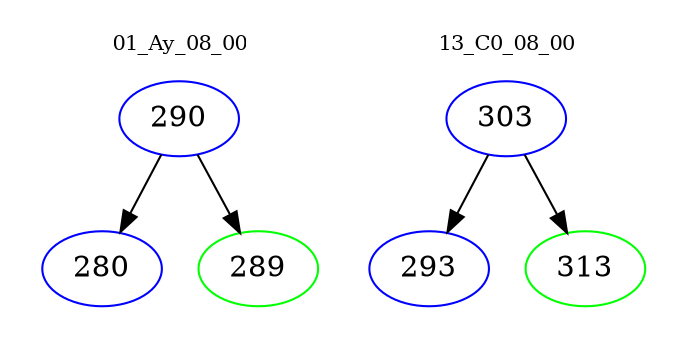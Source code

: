 digraph{
subgraph cluster_0 {
color = white
label = "01_Ay_08_00";
fontsize=10;
T0_290 [label="290", color="blue"]
T0_290 -> T0_280 [color="black"]
T0_280 [label="280", color="blue"]
T0_290 -> T0_289 [color="black"]
T0_289 [label="289", color="green"]
}
subgraph cluster_1 {
color = white
label = "13_C0_08_00";
fontsize=10;
T1_303 [label="303", color="blue"]
T1_303 -> T1_293 [color="black"]
T1_293 [label="293", color="blue"]
T1_303 -> T1_313 [color="black"]
T1_313 [label="313", color="green"]
}
}
